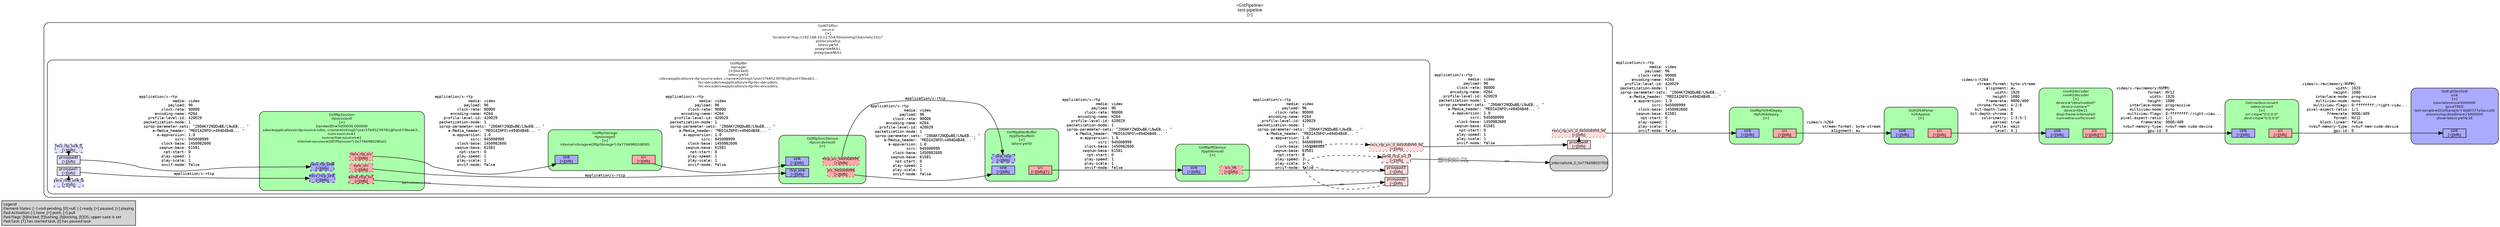 digraph pipeline {
  rankdir=LR;
  fontname="sans";
  fontsize="10";
  labelloc=t;
  nodesep=.1;
  ranksep=.2;
  label="<GstPipeline>\ntest-pipeline\n[>]";
  node [style="filled,rounded", shape=box, fontsize="9", fontname="sans", margin="0.0,0.0"];
  edge [labelfontsize="6", fontsize="9", fontname="monospace"];
  
  legend [
    pos="0,0!",
    margin="0.05,0.05",
    style="filled",
    label="Legend\lElement-States: [~] void-pending, [0] null, [-] ready, [=] paused, [>] playing\lPad-Activation: [-] none, [>] push, [<] pull\lPad-Flags: [b]locked, [f]lushing, [b]locking, [E]OS; upper-case is set\lPad-Task: [T] has started task, [t] has paused task\l",
  ];
  subgraph cluster_sink_0x60377a4587e0 {
    fontname="Bitstream Vera Sans";
    fontsize="8";
    style="filled,rounded";
    color=black;
    label="GstEglGlesSink\nsink\n[>]\nmax-lateness=5000000\nqos=TRUE\nlast-sample=((GstSample*) 0x60377a5acca0)\nprocessing-deadline=15000000\nshow-latency=FALSE";
    subgraph cluster_sink_0x60377a4587e0_sink {
      label="";
      style="invis";
      sink_0x60377a4587e0_sink_0x60377a458d50 [color=black, fillcolor="#aaaaff", label="sink\n[>][bfb]", height="0.2", style="filled,solid"];
    }

    fillcolor="#aaaaff";
  }

  subgraph cluster_videoconvert_0x60377a3d25e0 {
    fontname="Bitstream Vera Sans";
    fontsize="8";
    style="filled,rounded";
    color=black;
    label="Gstnvvideoconvert\nvideoconvert\n[>]\nsrc-crop=\"0:0:0:0\"\ndest-crop=\"0:0:0:0\"";
    subgraph cluster_videoconvert_0x60377a3d25e0_sink {
      label="";
      style="invis";
      videoconvert_0x60377a3d25e0_sink_0x60377a3d2b00 [color=black, fillcolor="#aaaaff", label="sink\n[>][bfb]", height="0.2", style="filled,solid"];
    }

    subgraph cluster_videoconvert_0x60377a3d25e0_src {
      label="";
      style="invis";
      videoconvert_0x60377a3d25e0_src_0x60377a3d2e00 [color=black, fillcolor="#ffaaaa", label="src\n[>][bfb]", height="0.2", style="filled,solid"];
    }

    videoconvert_0x60377a3d25e0_sink_0x60377a3d2b00 -> videoconvert_0x60377a3d25e0_src_0x60377a3d2e00 [style="invis"];
    fillcolor="#aaffaa";
  }

  videoconvert_0x60377a3d25e0_src_0x60377a3d2e00 -> sink_0x60377a4587e0_sink_0x60377a458d50 [label="video/x-raw(memory:NVMM)\l               width: 1920\l              height: 1080\l      interlace-mode: progressive\l      multiview-mode: mono\l     multiview-flags: 0:ffffffff:/right-view...\l  pixel-aspect-ratio: 1/1\l           framerate: 9000/409\l              format: NV12\l        block-linear: false\l   nvbuf-memory-type: nvbuf-mem-cuda-device\l              gpu-id: 0\l"]
  subgraph cluster_nvv4l2decoder_0x60377a3c7960 {
    fontname="Bitstream Vera Sans";
    fontsize="8";
    style="filled,rounded";
    color=black;
    label="nvv4l2decoder\nnvv4l2decoder\n[>]\ndevice=\"/dev/nvidia0\"\ndevice-name=\"\"\ndevice-fd=11\ndrop-frame-interval=0\nnum-extra-surfaces=0";
    subgraph cluster_nvv4l2decoder_0x60377a3c7960_sink {
      label="";
      style="invis";
      nvv4l2decoder_0x60377a3c7960_sink_0x60377a3c7d50 [color=black, fillcolor="#aaaaff", label="sink\n[>][bfb]", height="0.2", style="filled,solid"];
    }

    subgraph cluster_nvv4l2decoder_0x60377a3c7960_src {
      label="";
      style="invis";
      nvv4l2decoder_0x60377a3c7960_src_0x60377a3c8070 [color=black, fillcolor="#ffaaaa", label="src\n[>][bfb][T]", height="0.2", style="filled,solid"];
    }

    nvv4l2decoder_0x60377a3c7960_sink_0x60377a3c7d50 -> nvv4l2decoder_0x60377a3c7960_src_0x60377a3c8070 [style="invis"];
    fillcolor="#aaffaa";
  }

  nvv4l2decoder_0x60377a3c7960_src_0x60377a3c8070 -> videoconvert_0x60377a3d25e0_sink_0x60377a3d2b00 [label="video/x-raw(memory:NVMM)\l              format: NV12\l               width: 1920\l              height: 1080\l      interlace-mode: progressive\l      multiview-mode: mono\l     multiview-flags: 0:ffffffff:/right-view...\l  pixel-aspect-ratio: 1/1\l           framerate: 9000/409\l   nvbuf-memory-type: nvbuf-mem-cuda-device\l              gpu-id: 0\l"]
  subgraph cluster_h264parse_0x60377a3e4460 {
    fontname="Bitstream Vera Sans";
    fontsize="8";
    style="filled,rounded";
    color=black;
    label="GstH264Parse\nh264parse\n[>]";
    subgraph cluster_h264parse_0x60377a3e4460_sink {
      label="";
      style="invis";
      h264parse_0x60377a3e4460_sink_0x60377a3e52f0 [color=black, fillcolor="#aaaaff", label="sink\n[>][bfb]", height="0.2", style="filled,solid"];
    }

    subgraph cluster_h264parse_0x60377a3e4460_src {
      label="";
      style="invis";
      h264parse_0x60377a3e4460_src_0x60377a4218e0 [color=black, fillcolor="#ffaaaa", label="src\n[>][bfb]", height="0.2", style="filled,solid"];
    }

    h264parse_0x60377a3e4460_sink_0x60377a3e52f0 -> h264parse_0x60377a3e4460_src_0x60377a4218e0 [style="invis"];
    fillcolor="#aaffaa";
  }

  h264parse_0x60377a3e4460_src_0x60377a4218e0 -> nvv4l2decoder_0x60377a3c7960_sink_0x60377a3c7d50 [label="video/x-h264\l       stream-format: byte-stream\l           alignment: au\l               width: 1920\l              height: 1080\l           framerate: 9000/409\l       chroma-format: 4:2:0\l      bit-depth-luma: 8\l    bit-depth-chroma: 8\l         colorimetry: 1:3:5:1\l              parsed: true\l             profile: main\l               level: 4.1\l"]
  subgraph cluster_rtph264depay_0x60377a3de420 {
    fontname="Bitstream Vera Sans";
    fontsize="8";
    style="filled,rounded";
    color=black;
    label="GstRtpH264Depay\nrtph264depay\n[>]";
    subgraph cluster_rtph264depay_0x60377a3de420_sink {
      label="";
      style="invis";
      rtph264depay_0x60377a3de420_sink_0x60377a3de750 [color=black, fillcolor="#aaaaff", label="sink\n[>][bfb]", height="0.2", style="filled,solid"];
    }

    subgraph cluster_rtph264depay_0x60377a3de420_src {
      label="";
      style="invis";
      rtph264depay_0x60377a3de420_src_0x60377a3dea70 [color=black, fillcolor="#ffaaaa", label="src\n[>][bfb]", height="0.2", style="filled,solid"];
    }

    rtph264depay_0x60377a3de420_sink_0x60377a3de750 -> rtph264depay_0x60377a3de420_src_0x60377a3dea70 [style="invis"];
    fillcolor="#aaffaa";
  }

  rtph264depay_0x60377a3de420_src_0x60377a3dea70 -> h264parse_0x60377a3e4460_sink_0x60377a3e52f0 [label="video/x-h264\l       stream-format: byte-stream\l           alignment: au\l"]
  subgraph cluster_source_0x60377a34fbd0 {
    fontname="Bitstream Vera Sans";
    fontsize="8";
    style="filled,rounded";
    color=black;
    label="GstRTSPSrc\nsource\n[>]\nlocation=\"rtsp://192.168.10.11:554/Streaming/Channels/101/\"\nprotocols=tcp\nlatency=50\nproxy-id=NULL\nproxy-pw=NULL";
    subgraph cluster_source_0x60377a34fbd0_src {
      label="";
      style="invis";
      _proxypad4_0x7766780030b0 [color=black, fillcolor="#ffdddd", label="proxypad4\n[>][bfb]", height="0.2", style="filled,solid"];
    _proxypad4_0x7766780030b0 -> source_0x60377a34fbd0_recv_rtp_src_0_945008999_96_0x776678002ca0 [style=dashed, minlen=0]
      source_0x60377a34fbd0_recv_rtp_src_0_945008999_96_0x776678002ca0 [color=black, fillcolor="#ffdddd", label="recv_rtp_src_0_945008999_96\n[>][bfb]", height="0.2", style="filled,dotted"];
    }

    fillcolor="#ffffff";
    subgraph cluster_manager_0x776698022eb0 {
      fontname="Bitstream Vera Sans";
      fontsize="8";
      style="filled,rounded";
      color=black;
      label="GstRtpBin\nmanager\n[>](locked)\nlatency=50\nsdes=application/x-rtp-source-sdes, cname=(string)\\\"user3764523978\\\\@host-f36eab3…\nfec-decoders=application/x-rtp-fec-decoders;\nfec-encoders=application/x-rtp-fec-encoders;";
      subgraph cluster_manager_0x776698022eb0_sink {
        label="";
        style="invis";
        _proxypad0_0x77669802f920 [color=black, fillcolor="#ddddff", label="proxypad0\n[>][bfb]", height="0.2", style="filled,solid"];
      manager_0x776698022eb0_recv_rtp_sink_0_0x77669802f6b0 -> _proxypad0_0x77669802f920 [style=dashed, minlen=0]
        manager_0x776698022eb0_recv_rtp_sink_0_0x77669802f6b0 [color=black, fillcolor="#ddddff", label="recv_rtp_sink_0\n[>][bfb]", height="0.2", style="filled,dashed"];
        _proxypad1_0x776698030e70 [color=black, fillcolor="#ddddff", label="proxypad1\n[>][bfb]", height="0.2", style="filled,solid"];
      manager_0x776698022eb0_recv_rtcp_sink_0_0x776698030a90 -> _proxypad1_0x776698030e70 [style=dashed, minlen=0]
        manager_0x776698022eb0_recv_rtcp_sink_0_0x776698030a90 [color=black, fillcolor="#ddddff", label="recv_rtcp_sink_0\n[>][bfb]", height="0.2", style="filled,dashed"];
      }

      subgraph cluster_manager_0x776698022eb0_src {
        label="";
        style="invis";
        _proxypad2_0x776698032c00 [color=black, fillcolor="#ffdddd", label="proxypad2\n[>][bfb]", height="0.2", style="filled,solid"];
      _proxypad2_0x776698032c00 -> manager_0x776698022eb0_send_rtcp_src_0_0x776698032820 [style=dashed, minlen=0]
        manager_0x776698022eb0_send_rtcp_src_0_0x776698032820 [color=black, fillcolor="#ffdddd", label="send_rtcp_src_0\n[>][bfb]", height="0.2", style="filled,dashed"];
        _proxypad3_0x776678002170 [color=black, fillcolor="#ffdddd", label="proxypad3\n[>][bfb]", height="0.2", style="filled,solid"];
      _proxypad3_0x776678002170 -> manager_0x776698022eb0_recv_rtp_src_0_945008999_96_0x776678001cf0 [style=dashed, minlen=0]
        manager_0x776698022eb0_recv_rtp_src_0_945008999_96_0x776678001cf0 [color=black, fillcolor="#ffdddd", label="recv_rtp_src_0_945008999_96\n[>][bfb]", height="0.2", style="filled,dotted"];
      }

      manager_0x776698022eb0_recv_rtp_sink_0_0x77669802f6b0 -> manager_0x776698022eb0_send_rtcp_src_0_0x776698032820 [style="invis"];
      fillcolor="#ffffff";
      subgraph cluster_rtpptdemux0_0x77669803b140 {
        fontname="Bitstream Vera Sans";
        fontsize="8";
        style="filled,rounded";
        color=black;
        label="GstRtpPtDemux\nrtpptdemux0\n[>]";
        subgraph cluster_rtpptdemux0_0x77669803b140_sink {
          label="";
          style="invis";
          rtpptdemux0_0x77669803b140_sink_0x77669803b310 [color=black, fillcolor="#aaaaff", label="sink\n[>][bfb]", height="0.2", style="filled,solid"];
        }

        subgraph cluster_rtpptdemux0_0x77669803b140_src {
          label="";
          style="invis";
          rtpptdemux0_0x77669803b140_src_96_0x7766780017e0 [color=black, fillcolor="#ffaaaa", label="src_96\n[>][bfb]", height="0.2", style="filled,dotted"];
        }

        rtpptdemux0_0x77669803b140_sink_0x77669803b310 -> rtpptdemux0_0x77669803b140_src_96_0x7766780017e0 [style="invis"];
        fillcolor="#aaffaa";
      }

      rtpptdemux0_0x77669803b140_src_96_0x7766780017e0 -> _proxypad3_0x776678002170 [label="application/x-rtp\l               media: video\l             payload: 96\l          clock-rate: 90000\l       encoding-name: H264\l    profile-level-id: 420029\l  packetization-mode: 1\l  sprop-parameter-sets: \"Z00AKY2NQDwBE/LNwEB... \"\l      a-Media_header: \"MEDIAINFO\\=494D4B48... \"\l        a-appversion: 1.0\l                ssrc: 945008999\l          clock-base: 1450982600\l         seqnum-base: 61581\l           npt-start: 0\l          play-speed: 1\l          play-scale: 1\l          onvif-mode: false\l"]
      subgraph cluster_rtpjitterbuffer0_0x776698037a70 {
        fontname="Bitstream Vera Sans";
        fontsize="8";
        style="filled,rounded";
        color=black;
        label="GstRtpJitterBuffer\nrtpjitterbuffer0\n[>]\nlatency=50";
        subgraph cluster_rtpjitterbuffer0_0x776698037a70_sink {
          label="";
          style="invis";
          rtpjitterbuffer0_0x776698037a70_sink_0x776698039930 [color=black, fillcolor="#aaaaff", label="sink\n[>][bfb]", height="0.2", style="filled,solid"];
          rtpjitterbuffer0_0x776698037a70_sink_rtcp_0x77669803c550 [color=black, fillcolor="#aaaaff", label="sink_rtcp\n[>][bfb]", height="0.2", style="filled,dashed"];
        }

        subgraph cluster_rtpjitterbuffer0_0x776698037a70_src {
          label="";
          style="invis";
          rtpjitterbuffer0_0x776698037a70_src_0x776698039470 [color=black, fillcolor="#ffaaaa", label="src\n[>][bfb][T]", height="0.2", style="filled,solid"];
        }

        rtpjitterbuffer0_0x776698037a70_sink_0x776698039930 -> rtpjitterbuffer0_0x776698037a70_src_0x776698039470 [style="invis"];
        fillcolor="#aaffaa";
      }

      rtpjitterbuffer0_0x776698037a70_src_0x776698039470 -> rtpptdemux0_0x77669803b140_sink_0x77669803b310 [label="application/x-rtp\l               media: video\l             payload: 96\l          clock-rate: 90000\l       encoding-name: H264\l    profile-level-id: 420029\l  packetization-mode: 1\l  sprop-parameter-sets: \"Z00AKY2NQDwBE/LNwEB... \"\l      a-Media_header: \"MEDIAINFO\\=494D4B48... \"\l        a-appversion: 1.0\l                ssrc: 945008999\l          clock-base: 1450982600\l         seqnum-base: 61581\l           npt-start: 0\l          play-speed: 1\l          play-scale: 1\l          onvif-mode: false\l"]
      subgraph cluster_rtpstorage0_0x77669802cd70 {
        fontname="Bitstream Vera Sans";
        fontsize="8";
        style="filled,rounded";
        color=black;
        label="GstRtpStorage\nrtpstorage0\n[>]\ninternal-storage=((RtpStorage*) 0x77669802d890)";
        subgraph cluster_rtpstorage0_0x77669802cd70_sink {
          label="";
          style="invis";
          rtpstorage0_0x77669802cd70_sink_0x77669802d4a0 [color=black, fillcolor="#aaaaff", label="sink\n[>][bfb]", height="0.2", style="filled,solid"];
        }

        subgraph cluster_rtpstorage0_0x77669802cd70_src {
          label="";
          style="invis";
          rtpstorage0_0x77669802cd70_src_0x77669802d0f0 [color=black, fillcolor="#ffaaaa", label="src\n[>][bfb]", height="0.2", style="filled,solid"];
        }

        rtpstorage0_0x77669802cd70_sink_0x77669802d4a0 -> rtpstorage0_0x77669802cd70_src_0x77669802d0f0 [style="invis"];
        fillcolor="#aaffaa";
      }

      rtpstorage0_0x77669802cd70_src_0x77669802d0f0 -> rtpssrcdemux0_0x77669802b9d0_sink_0x77669802bbd0 [label="application/x-rtp\l               media: video\l             payload: 96\l          clock-rate: 90000\l       encoding-name: H264\l    profile-level-id: 420029\l  packetization-mode: 1\l  sprop-parameter-sets: \"Z00AKY2NQDwBE/LNwEB... \"\l      a-Media_header: \"MEDIAINFO\\=494D4B48... \"\l        a-appversion: 1.0\l                ssrc: 945008999\l          clock-base: 1450982600\l         seqnum-base: 61581\l           npt-start: 0\l          play-speed: 1\l          play-scale: 1\l          onvif-mode: false\l"]
      subgraph cluster_rtpssrcdemux0_0x77669802b9d0 {
        fontname="Bitstream Vera Sans";
        fontsize="8";
        style="filled,rounded";
        color=black;
        label="GstRtpSsrcDemux\nrtpssrcdemux0\n[>]";
        subgraph cluster_rtpssrcdemux0_0x77669802b9d0_sink {
          label="";
          style="invis";
          rtpssrcdemux0_0x77669802b9d0_sink_0x77669802bbd0 [color=black, fillcolor="#aaaaff", label="sink\n[>][bfb]", height="0.2", style="filled,solid"];
          rtpssrcdemux0_0x77669802b9d0_rtcp_sink_0x77669802bf50 [color=black, fillcolor="#aaaaff", label="rtcp_sink\n[>][bfb]", height="0.2", style="filled,solid"];
        }

        subgraph cluster_rtpssrcdemux0_0x77669802b9d0_src {
          label="";
          style="invis";
          rtpssrcdemux0_0x77669802b9d0_src_945008999_0x7766980352b0 [color=black, fillcolor="#ffaaaa", label="src_945008999\n[>][bfb]", height="0.2", style="filled,dotted"];
          rtpssrcdemux0_0x77669802b9d0_rtcp_src_945008999_0x776698035560 [color=black, fillcolor="#ffaaaa", label="rtcp_src_945008999\n[>][bfb]", height="0.2", style="filled,dotted"];
        }

        rtpssrcdemux0_0x77669802b9d0_sink_0x77669802bbd0 -> rtpssrcdemux0_0x77669802b9d0_src_945008999_0x7766980352b0 [style="invis"];
        fillcolor="#aaffaa";
      }

      rtpssrcdemux0_0x77669802b9d0_src_945008999_0x7766980352b0 -> rtpjitterbuffer0_0x776698037a70_sink_0x776698039930 [label="application/x-rtp\l               media: video\l             payload: 96\l          clock-rate: 90000\l       encoding-name: H264\l    profile-level-id: 420029\l  packetization-mode: 1\l  sprop-parameter-sets: \"Z00AKY2NQDwBE/LNwEB... \"\l      a-Media_header: \"MEDIAINFO\\=494D4B48... \"\l        a-appversion: 1.0\l                ssrc: 945008999\l          clock-base: 1450982600\l         seqnum-base: 61581\l           npt-start: 0\l          play-speed: 1\l          play-scale: 1\l          onvif-mode: false\l"]
      rtpssrcdemux0_0x77669802b9d0_rtcp_src_945008999_0x776698035560 -> rtpjitterbuffer0_0x776698037a70_sink_rtcp_0x77669803c550 [label="application/x-rtcp\l"]
      subgraph cluster_rtpsession0_0x776698026b70 {
        fontname="Bitstream Vera Sans";
        fontsize="8";
        style="filled,rounded";
        color=black;
        label="GstRtpSession\nrtpsession0\n[>]\nbandwidth=5000000.000000\nsdes=application/x-rtp-source-sdes, cname=(string)\\\"user3764523978\\\\@host-f36eab3…\nnum-sources=1\nnum-active-sources=1\ninternal-session=((RTPSession*) 0x776698028fa0)";
        subgraph cluster_rtpsession0_0x776698026b70_sink {
          label="";
          style="invis";
          rtpsession0_0x776698026b70_recv_rtp_sink_0x77669802f0e0 [color=black, fillcolor="#aaaaff", label="recv_rtp_sink\n[>][bfb]", height="0.2", style="filled,dashed"];
          rtpsession0_0x776698026b70_recv_rtcp_sink_0x7766980301f0 [color=black, fillcolor="#aaaaff", label="recv_rtcp_sink\n[>][bfb]", height="0.2", style="filled,dashed"];
        }

        subgraph cluster_rtpsession0_0x776698026b70_src {
          label="";
          style="invis";
          rtpsession0_0x776698026b70_recv_rtp_src_0x77669802f330 [color=black, fillcolor="#ffaaaa", label="recv_rtp_src\n[>][bfb]", height="0.2", style="filled,dotted"];
          rtpsession0_0x776698026b70_sync_src_0x7766980306c0 [color=black, fillcolor="#ffaaaa", label="sync_src\n[>][bfb]", height="0.2", style="filled,dotted"];
          rtpsession0_0x776698026b70_send_rtcp_src_0x776698032450 [color=black, fillcolor="#ffaaaa", label="send_rtcp_src\n[>][bfb]", height="0.2", style="filled,dashed"];
        }

        rtpsession0_0x776698026b70_recv_rtp_sink_0x77669802f0e0 -> rtpsession0_0x776698026b70_recv_rtp_src_0x77669802f330 [style="invis"];
        fillcolor="#aaffaa";
      }

      _proxypad0_0x77669802f920 -> rtpsession0_0x776698026b70_recv_rtp_sink_0x77669802f0e0 [label="application/x-rtp\l               media: video\l             payload: 96\l          clock-rate: 90000\l       encoding-name: H264\l    profile-level-id: 420029\l  packetization-mode: 1\l  sprop-parameter-sets: \"Z00AKY2NQDwBE/LNwEB... \"\l      a-Media_header: \"MEDIAINFO\\=494D4B48... \"\l        a-appversion: 1.0\l                ssrc: 945008999\l          clock-base: 1450982600\l         seqnum-base: 61581\l           npt-start: 0\l          play-speed: 1\l          play-scale: 1\l          onvif-mode: false\l"]
      rtpsession0_0x776698026b70_recv_rtp_src_0x77669802f330 -> rtpstorage0_0x77669802cd70_sink_0x77669802d4a0 [label="application/x-rtp\l               media: video\l             payload: 96\l          clock-rate: 90000\l       encoding-name: H264\l    profile-level-id: 420029\l  packetization-mode: 1\l  sprop-parameter-sets: \"Z00AKY2NQDwBE/LNwEB... \"\l      a-Media_header: \"MEDIAINFO\\=494D4B48... \"\l        a-appversion: 1.0\l                ssrc: 945008999\l          clock-base: 1450982600\l         seqnum-base: 61581\l           npt-start: 0\l          play-speed: 1\l          play-scale: 1\l          onvif-mode: false\l"]
      _proxypad1_0x776698030e70 -> rtpsession0_0x776698026b70_recv_rtcp_sink_0x7766980301f0 [label="application/x-rtcp\l"]
      rtpsession0_0x776698026b70_sync_src_0x7766980306c0 -> rtpssrcdemux0_0x77669802b9d0_rtcp_sink_0x77669802bf50 [label="application/x-rtcp\l"]
      rtpsession0_0x776698026b70_send_rtcp_src_0x776698032450 -> _proxypad2_0x776698032c00 [labeldistance="10", labelangle="0", label="                                                  ", taillabel="application/x-rtcp\l", headlabel="ANY"]
    }

    manager_0x776698022eb0_send_rtcp_src_0_0x776698032820 -> _internalsink_0_0x776698031f50 [labeldistance="10", labelangle="0", label="                                                  ", taillabel="application/x-rtcp\lapplication/x-srtcp\l", headlabel="ANY"]
    manager_0x776698022eb0_recv_rtp_src_0_945008999_96_0x776678001cf0 -> _proxypad4_0x7766780030b0 [label="application/x-rtp\l               media: video\l             payload: 96\l          clock-rate: 90000\l       encoding-name: H264\l    profile-level-id: 420029\l  packetization-mode: 1\l  sprop-parameter-sets: \"Z00AKY2NQDwBE/LNwEB... \"\l      a-Media_header: \"MEDIAINFO\\=494D4B48... \"\l        a-appversion: 1.0\l                ssrc: 945008999\l          clock-base: 1450982600\l         seqnum-base: 61581\l           npt-start: 0\l          play-speed: 1\l          play-scale: 1\l          onvif-mode: false\l"]
  }

  source_0x60377a34fbd0_recv_rtp_src_0_945008999_96_0x776678002ca0 -> rtph264depay_0x60377a3de420_sink_0x60377a3de750 [label="application/x-rtp\l               media: video\l             payload: 96\l          clock-rate: 90000\l       encoding-name: H264\l    profile-level-id: 420029\l  packetization-mode: 1\l  sprop-parameter-sets: \"Z00AKY2NQDwBE/LNwEB... \"\l      a-Media_header: \"MEDIAINFO\\=494D4B48... \"\l        a-appversion: 1.0\l                ssrc: 945008999\l          clock-base: 1450982600\l         seqnum-base: 61581\l           npt-start: 0\l          play-speed: 1\l          play-scale: 1\l          onvif-mode: false\l"]
}
